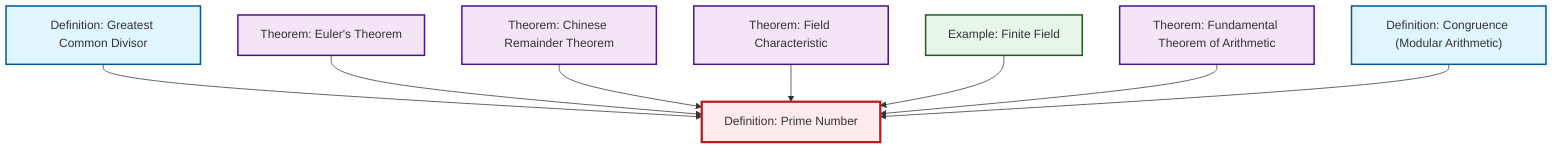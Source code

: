 graph TD
    classDef definition fill:#e1f5fe,stroke:#01579b,stroke-width:2px
    classDef theorem fill:#f3e5f5,stroke:#4a148c,stroke-width:2px
    classDef axiom fill:#fff3e0,stroke:#e65100,stroke-width:2px
    classDef example fill:#e8f5e9,stroke:#1b5e20,stroke-width:2px
    classDef current fill:#ffebee,stroke:#b71c1c,stroke-width:3px
    thm-euler["Theorem: Euler's Theorem"]:::theorem
    def-gcd["Definition: Greatest Common Divisor"]:::definition
    ex-finite-field["Example: Finite Field"]:::example
    thm-chinese-remainder["Theorem: Chinese Remainder Theorem"]:::theorem
    thm-fundamental-arithmetic["Theorem: Fundamental Theorem of Arithmetic"]:::theorem
    def-prime["Definition: Prime Number"]:::definition
    thm-field-characteristic["Theorem: Field Characteristic"]:::theorem
    def-congruence["Definition: Congruence (Modular Arithmetic)"]:::definition
    def-gcd --> def-prime
    thm-euler --> def-prime
    thm-chinese-remainder --> def-prime
    thm-field-characteristic --> def-prime
    ex-finite-field --> def-prime
    thm-fundamental-arithmetic --> def-prime
    def-congruence --> def-prime
    class def-prime current